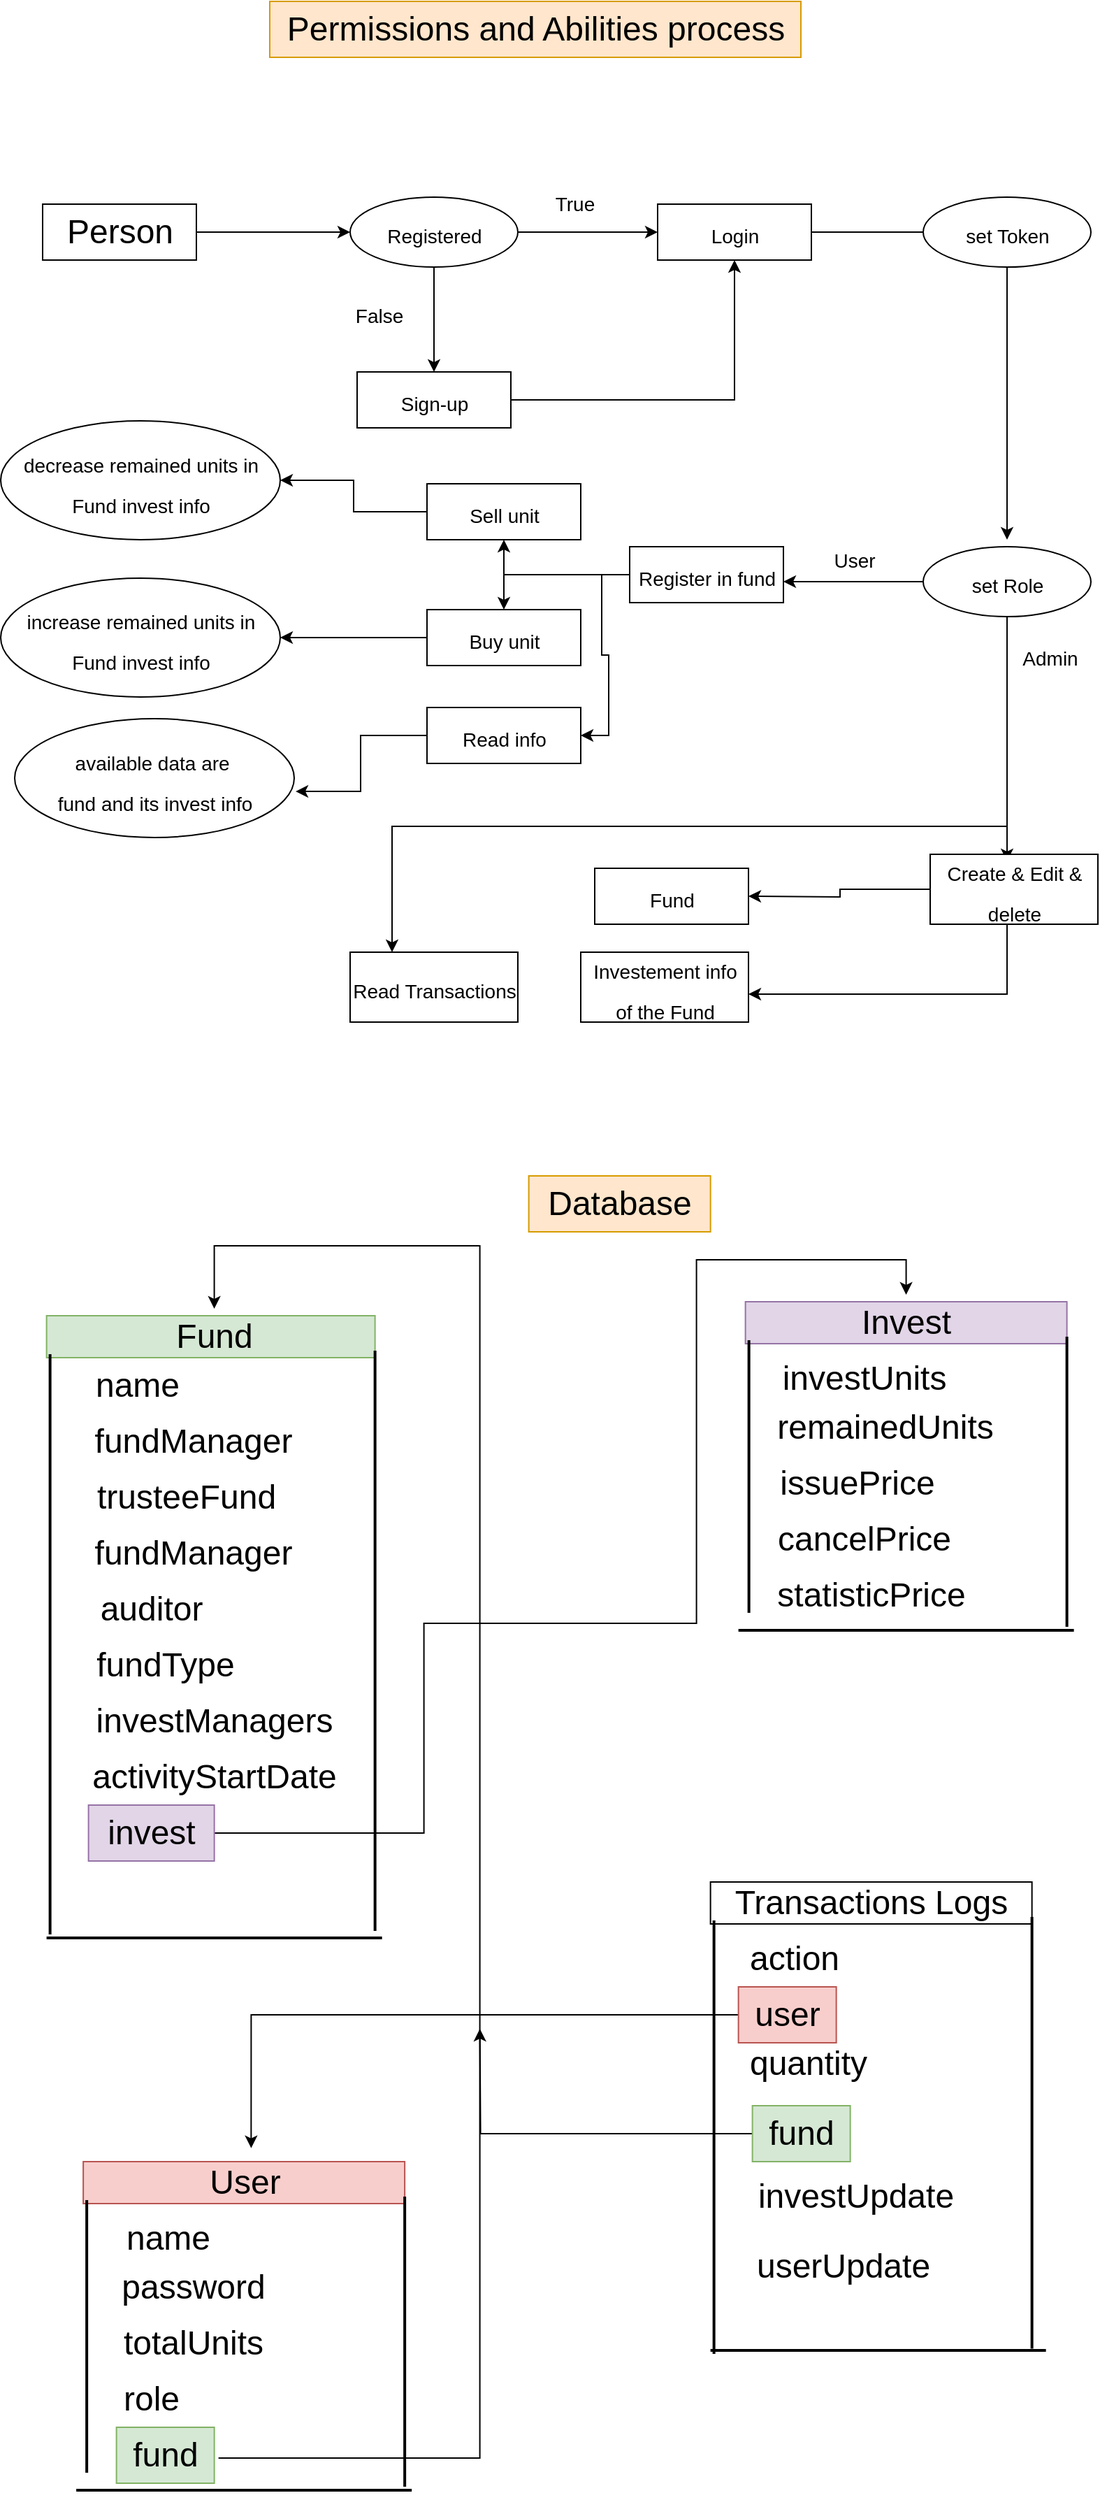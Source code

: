 <mxfile version="20.8.13" type="device"><diagram name="Page-1" id="LyAxVbyUVLiHoewifGxj"><mxGraphModel dx="2868" dy="1512" grid="1" gridSize="10" guides="1" tooltips="1" connect="1" arrows="1" fold="1" page="1" pageScale="1" pageWidth="850" pageHeight="1100" math="0" shadow="0"><root><mxCell id="0"/><mxCell id="1" parent="0"/><mxCell id="UWMNc9XFfDr79_-iDSWN-5" style="edgeStyle=orthogonalEdgeStyle;rounded=0;orthogonalLoop=1;jettySize=auto;html=1;entryX=0;entryY=0.5;entryDx=0;entryDy=0;fontSize=14;" edge="1" parent="1" source="UWMNc9XFfDr79_-iDSWN-3" target="UWMNc9XFfDr79_-iDSWN-4"><mxGeometry relative="1" as="geometry"/></mxCell><mxCell id="UWMNc9XFfDr79_-iDSWN-3" value="Person" style="rounded=0;whiteSpace=wrap;html=1;fontSize=24;" vertex="1" parent="1"><mxGeometry x="67.5" y="215" width="110" height="40" as="geometry"/></mxCell><mxCell id="UWMNc9XFfDr79_-iDSWN-6" style="edgeStyle=orthogonalEdgeStyle;rounded=0;orthogonalLoop=1;jettySize=auto;html=1;fontSize=14;" edge="1" parent="1" source="UWMNc9XFfDr79_-iDSWN-4"><mxGeometry relative="1" as="geometry"><mxPoint x="347.5" y="335" as="targetPoint"/></mxGeometry></mxCell><mxCell id="UWMNc9XFfDr79_-iDSWN-7" style="edgeStyle=orthogonalEdgeStyle;rounded=0;orthogonalLoop=1;jettySize=auto;html=1;fontSize=14;" edge="1" parent="1" source="UWMNc9XFfDr79_-iDSWN-4"><mxGeometry relative="1" as="geometry"><mxPoint x="507.5" y="235" as="targetPoint"/></mxGeometry></mxCell><mxCell id="UWMNc9XFfDr79_-iDSWN-4" value="&lt;font style=&quot;font-size: 14px;&quot;&gt;Registered&lt;/font&gt;" style="ellipse;whiteSpace=wrap;html=1;fontSize=24;" vertex="1" parent="1"><mxGeometry x="287.5" y="210" width="120" height="50" as="geometry"/></mxCell><mxCell id="UWMNc9XFfDr79_-iDSWN-8" value="True" style="text;html=1;align=center;verticalAlign=middle;resizable=0;points=[];autosize=1;strokeColor=none;fillColor=none;fontSize=14;" vertex="1" parent="1"><mxGeometry x="422.5" y="200" width="50" height="30" as="geometry"/></mxCell><mxCell id="UWMNc9XFfDr79_-iDSWN-9" value="False" style="text;html=1;align=center;verticalAlign=middle;resizable=0;points=[];autosize=1;strokeColor=none;fillColor=none;fontSize=14;" vertex="1" parent="1"><mxGeometry x="277.5" y="280" width="60" height="30" as="geometry"/></mxCell><mxCell id="UWMNc9XFfDr79_-iDSWN-14" style="edgeStyle=orthogonalEdgeStyle;rounded=0;orthogonalLoop=1;jettySize=auto;html=1;fontSize=14;" edge="1" parent="1" source="UWMNc9XFfDr79_-iDSWN-11"><mxGeometry relative="1" as="geometry"><mxPoint x="707.5" y="235" as="targetPoint"/></mxGeometry></mxCell><mxCell id="UWMNc9XFfDr79_-iDSWN-11" value="&lt;font style=&quot;font-size: 14px;&quot;&gt;Login&lt;/font&gt;" style="rounded=0;whiteSpace=wrap;html=1;fontSize=24;" vertex="1" parent="1"><mxGeometry x="507.5" y="215" width="110" height="40" as="geometry"/></mxCell><mxCell id="UWMNc9XFfDr79_-iDSWN-13" style="edgeStyle=orthogonalEdgeStyle;rounded=0;orthogonalLoop=1;jettySize=auto;html=1;entryX=0.5;entryY=1;entryDx=0;entryDy=0;fontSize=14;" edge="1" parent="1" source="UWMNc9XFfDr79_-iDSWN-12" target="UWMNc9XFfDr79_-iDSWN-11"><mxGeometry relative="1" as="geometry"/></mxCell><mxCell id="UWMNc9XFfDr79_-iDSWN-12" value="&lt;font style=&quot;font-size: 14px;&quot;&gt;Sign-up&lt;/font&gt;" style="rounded=0;whiteSpace=wrap;html=1;fontSize=24;" vertex="1" parent="1"><mxGeometry x="292.5" y="335" width="110" height="40" as="geometry"/></mxCell><mxCell id="UWMNc9XFfDr79_-iDSWN-17" style="edgeStyle=orthogonalEdgeStyle;rounded=0;orthogonalLoop=1;jettySize=auto;html=1;fontSize=14;" edge="1" parent="1" source="UWMNc9XFfDr79_-iDSWN-15"><mxGeometry relative="1" as="geometry"><mxPoint x="757.5" y="455" as="targetPoint"/></mxGeometry></mxCell><mxCell id="UWMNc9XFfDr79_-iDSWN-15" value="&lt;span style=&quot;font-size: 14px;&quot;&gt;set Token&lt;/span&gt;" style="ellipse;whiteSpace=wrap;html=1;fontSize=24;" vertex="1" parent="1"><mxGeometry x="697.5" y="210" width="120" height="50" as="geometry"/></mxCell><mxCell id="UWMNc9XFfDr79_-iDSWN-22" style="edgeStyle=orthogonalEdgeStyle;rounded=0;orthogonalLoop=1;jettySize=auto;html=1;fontSize=14;" edge="1" parent="1" source="UWMNc9XFfDr79_-iDSWN-21"><mxGeometry relative="1" as="geometry"><mxPoint x="597.5" y="485" as="targetPoint"/></mxGeometry></mxCell><mxCell id="UWMNc9XFfDr79_-iDSWN-24" style="edgeStyle=orthogonalEdgeStyle;rounded=0;orthogonalLoop=1;jettySize=auto;html=1;fontSize=14;" edge="1" parent="1" source="UWMNc9XFfDr79_-iDSWN-21"><mxGeometry relative="1" as="geometry"><mxPoint x="757.5" y="685" as="targetPoint"/></mxGeometry></mxCell><mxCell id="UWMNc9XFfDr79_-iDSWN-57" style="edgeStyle=orthogonalEdgeStyle;rounded=0;orthogonalLoop=1;jettySize=auto;html=1;exitX=0.5;exitY=1;exitDx=0;exitDy=0;entryX=0.25;entryY=0;entryDx=0;entryDy=0;fontSize=24;" edge="1" parent="1" source="UWMNc9XFfDr79_-iDSWN-21" target="UWMNc9XFfDr79_-iDSWN-55"><mxGeometry relative="1" as="geometry"><Array as="points"><mxPoint x="757.5" y="660"/><mxPoint x="317.5" y="660"/></Array></mxGeometry></mxCell><mxCell id="UWMNc9XFfDr79_-iDSWN-21" value="&lt;span style=&quot;font-size: 14px;&quot;&gt;set Role&lt;/span&gt;" style="ellipse;whiteSpace=wrap;html=1;fontSize=24;" vertex="1" parent="1"><mxGeometry x="697.5" y="460" width="120" height="50" as="geometry"/></mxCell><mxCell id="UWMNc9XFfDr79_-iDSWN-23" value="User" style="text;html=1;align=center;verticalAlign=middle;resizable=0;points=[];autosize=1;strokeColor=none;fillColor=none;fontSize=14;" vertex="1" parent="1"><mxGeometry x="622.5" y="455" width="50" height="30" as="geometry"/></mxCell><mxCell id="UWMNc9XFfDr79_-iDSWN-25" value="Admin" style="text;html=1;align=center;verticalAlign=middle;resizable=0;points=[];autosize=1;strokeColor=none;fillColor=none;fontSize=14;" vertex="1" parent="1"><mxGeometry x="757.5" y="525" width="60" height="30" as="geometry"/></mxCell><mxCell id="UWMNc9XFfDr79_-iDSWN-34" style="edgeStyle=orthogonalEdgeStyle;rounded=0;orthogonalLoop=1;jettySize=auto;html=1;fontSize=14;entryX=1;entryY=0.5;entryDx=0;entryDy=0;" edge="1" parent="1" source="UWMNc9XFfDr79_-iDSWN-27" target="UWMNc9XFfDr79_-iDSWN-36"><mxGeometry relative="1" as="geometry"><mxPoint x="257.5" y="435" as="targetPoint"/></mxGeometry></mxCell><mxCell id="UWMNc9XFfDr79_-iDSWN-27" value="&lt;font style=&quot;font-size: 14px;&quot;&gt;Sell unit&lt;/font&gt;" style="rounded=0;whiteSpace=wrap;html=1;fontSize=24;" vertex="1" parent="1"><mxGeometry x="342.5" y="415" width="110" height="40" as="geometry"/></mxCell><mxCell id="UWMNc9XFfDr79_-iDSWN-35" style="edgeStyle=orthogonalEdgeStyle;rounded=0;orthogonalLoop=1;jettySize=auto;html=1;fontSize=14;entryX=1;entryY=0.5;entryDx=0;entryDy=0;" edge="1" parent="1" source="UWMNc9XFfDr79_-iDSWN-28" target="UWMNc9XFfDr79_-iDSWN-38"><mxGeometry relative="1" as="geometry"><mxPoint x="257.5" y="525" as="targetPoint"/></mxGeometry></mxCell><mxCell id="UWMNc9XFfDr79_-iDSWN-28" value="&lt;font style=&quot;font-size: 14px;&quot;&gt;Buy unit&lt;/font&gt;" style="rounded=0;whiteSpace=wrap;html=1;fontSize=24;" vertex="1" parent="1"><mxGeometry x="342.5" y="505" width="110" height="40" as="geometry"/></mxCell><mxCell id="UWMNc9XFfDr79_-iDSWN-31" style="edgeStyle=orthogonalEdgeStyle;rounded=0;orthogonalLoop=1;jettySize=auto;html=1;entryX=0.5;entryY=1;entryDx=0;entryDy=0;fontSize=14;" edge="1" parent="1" source="UWMNc9XFfDr79_-iDSWN-29" target="UWMNc9XFfDr79_-iDSWN-27"><mxGeometry relative="1" as="geometry"/></mxCell><mxCell id="UWMNc9XFfDr79_-iDSWN-32" style="edgeStyle=orthogonalEdgeStyle;rounded=0;orthogonalLoop=1;jettySize=auto;html=1;exitX=0;exitY=0.5;exitDx=0;exitDy=0;entryX=0.5;entryY=0;entryDx=0;entryDy=0;fontSize=14;" edge="1" parent="1" source="UWMNc9XFfDr79_-iDSWN-29" target="UWMNc9XFfDr79_-iDSWN-28"><mxGeometry relative="1" as="geometry"/></mxCell><mxCell id="UWMNc9XFfDr79_-iDSWN-47" style="edgeStyle=orthogonalEdgeStyle;rounded=0;orthogonalLoop=1;jettySize=auto;html=1;exitX=0;exitY=0.5;exitDx=0;exitDy=0;entryX=1;entryY=0.5;entryDx=0;entryDy=0;fontSize=11;" edge="1" parent="1" source="UWMNc9XFfDr79_-iDSWN-29" target="UWMNc9XFfDr79_-iDSWN-40"><mxGeometry relative="1" as="geometry"/></mxCell><mxCell id="UWMNc9XFfDr79_-iDSWN-29" value="&lt;font style=&quot;font-size: 14px;&quot;&gt;Register in fund&lt;/font&gt;" style="rounded=0;whiteSpace=wrap;html=1;fontSize=24;" vertex="1" parent="1"><mxGeometry x="487.5" y="460" width="110" height="40" as="geometry"/></mxCell><mxCell id="UWMNc9XFfDr79_-iDSWN-36" value="&lt;span style=&quot;font-size: 14px;&quot;&gt;decrease remained units in Fund invest info&lt;/span&gt;" style="ellipse;whiteSpace=wrap;html=1;fontSize=24;" vertex="1" parent="1"><mxGeometry x="37.5" y="370" width="200" height="85" as="geometry"/></mxCell><mxCell id="UWMNc9XFfDr79_-iDSWN-38" value="&lt;span style=&quot;font-size: 14px;&quot;&gt;increase remained units in Fund invest info&lt;/span&gt;" style="ellipse;whiteSpace=wrap;html=1;fontSize=24;" vertex="1" parent="1"><mxGeometry x="37.5" y="482.5" width="200" height="85" as="geometry"/></mxCell><mxCell id="UWMNc9XFfDr79_-iDSWN-46" style="edgeStyle=orthogonalEdgeStyle;rounded=0;orthogonalLoop=1;jettySize=auto;html=1;entryX=1.005;entryY=0.612;entryDx=0;entryDy=0;entryPerimeter=0;fontSize=11;" edge="1" parent="1" source="UWMNc9XFfDr79_-iDSWN-40" target="UWMNc9XFfDr79_-iDSWN-45"><mxGeometry relative="1" as="geometry"/></mxCell><mxCell id="UWMNc9XFfDr79_-iDSWN-40" value="&lt;font style=&quot;font-size: 14px;&quot;&gt;Read info&lt;/font&gt;" style="rounded=0;whiteSpace=wrap;html=1;fontSize=24;" vertex="1" parent="1"><mxGeometry x="342.5" y="575" width="110" height="40" as="geometry"/></mxCell><mxCell id="UWMNc9XFfDr79_-iDSWN-45" value="&lt;span style=&quot;font-size: 14px;&quot;&gt;available data are&amp;nbsp;&lt;br&gt;fund and its invest info&lt;br&gt;&lt;/span&gt;" style="ellipse;whiteSpace=wrap;html=1;fontSize=24;" vertex="1" parent="1"><mxGeometry x="47.5" y="583" width="200" height="85" as="geometry"/></mxCell><mxCell id="UWMNc9XFfDr79_-iDSWN-49" style="edgeStyle=orthogonalEdgeStyle;rounded=0;orthogonalLoop=1;jettySize=auto;html=1;fontSize=11;" edge="1" parent="1" source="UWMNc9XFfDr79_-iDSWN-48"><mxGeometry relative="1" as="geometry"><mxPoint x="572.5" y="710" as="targetPoint"/></mxGeometry></mxCell><mxCell id="UWMNc9XFfDr79_-iDSWN-50" style="edgeStyle=orthogonalEdgeStyle;rounded=0;orthogonalLoop=1;jettySize=auto;html=1;exitX=0.5;exitY=1;exitDx=0;exitDy=0;fontSize=11;" edge="1" parent="1" source="UWMNc9XFfDr79_-iDSWN-48"><mxGeometry relative="1" as="geometry"><mxPoint x="572.5" y="780" as="targetPoint"/><Array as="points"><mxPoint x="757.5" y="780"/></Array></mxGeometry></mxCell><mxCell id="UWMNc9XFfDr79_-iDSWN-48" value="&lt;font style=&quot;font-size: 14px;&quot;&gt;Create &amp;amp; Edit &amp;amp; delete&lt;/font&gt;" style="rounded=0;whiteSpace=wrap;html=1;fontSize=24;" vertex="1" parent="1"><mxGeometry x="702.5" y="680" width="120" height="50" as="geometry"/></mxCell><mxCell id="UWMNc9XFfDr79_-iDSWN-51" value="&lt;font style=&quot;font-size: 14px;&quot;&gt;Fund&lt;/font&gt;" style="rounded=0;whiteSpace=wrap;html=1;fontSize=24;" vertex="1" parent="1"><mxGeometry x="462.5" y="690" width="110" height="40" as="geometry"/></mxCell><mxCell id="UWMNc9XFfDr79_-iDSWN-52" value="&lt;span style=&quot;font-size: 14px;&quot;&gt;Investement info of the Fund&lt;/span&gt;" style="rounded=0;whiteSpace=wrap;html=1;fontSize=24;" vertex="1" parent="1"><mxGeometry x="452.5" y="750" width="120" height="50" as="geometry"/></mxCell><mxCell id="UWMNc9XFfDr79_-iDSWN-55" value="&lt;span style=&quot;font-size: 14px;&quot;&gt;Read Transactions&lt;/span&gt;" style="rounded=0;whiteSpace=wrap;html=1;fontSize=24;" vertex="1" parent="1"><mxGeometry x="287.5" y="750" width="120" height="50" as="geometry"/></mxCell><mxCell id="UWMNc9XFfDr79_-iDSWN-56" value="&lt;font style=&quot;font-size: 24px;&quot;&gt;Permissions and Abilities process&lt;/font&gt;" style="text;html=1;align=center;verticalAlign=middle;resizable=0;points=[];autosize=1;strokeColor=#d79b00;fillColor=#ffe6cc;fontSize=11;" vertex="1" parent="1"><mxGeometry x="230" y="70" width="380" height="40" as="geometry"/></mxCell><mxCell id="UWMNc9XFfDr79_-iDSWN-62" value="&lt;font style=&quot;font-size: 24px;&quot;&gt;Database&lt;/font&gt;" style="text;html=1;align=center;verticalAlign=middle;resizable=0;points=[];autosize=1;strokeColor=#d79b00;fillColor=#ffe6cc;fontSize=11;" vertex="1" parent="1"><mxGeometry x="415.32" y="910" width="130" height="40" as="geometry"/></mxCell><mxCell id="UWMNc9XFfDr79_-iDSWN-67" value="" style="verticalLabelPosition=bottom;verticalAlign=top;html=1;shape=mxgraph.basic.rect;fillColor2=none;strokeWidth=1;size=20;indent=5;fontSize=24;fillColor=#d5e8d4;strokeColor=#82b366;" vertex="1" parent="1"><mxGeometry x="70.32" y="1010" width="235" height="30" as="geometry"/></mxCell><mxCell id="UWMNc9XFfDr79_-iDSWN-68" value="Fund" style="text;html=1;align=center;verticalAlign=middle;resizable=0;points=[];autosize=1;strokeColor=none;fillColor=none;fontSize=24;" vertex="1" parent="1"><mxGeometry x="150.32" y="1005" width="80" height="40" as="geometry"/></mxCell><mxCell id="UWMNc9XFfDr79_-iDSWN-77" value="fundManager" style="text;html=1;align=center;verticalAlign=middle;resizable=0;points=[];autosize=1;strokeColor=none;fillColor=none;fontSize=24;" vertex="1" parent="1"><mxGeometry x="95.32" y="1080" width="160" height="40" as="geometry"/></mxCell><mxCell id="UWMNc9XFfDr79_-iDSWN-78" value="name" style="text;html=1;align=center;verticalAlign=middle;resizable=0;points=[];autosize=1;strokeColor=none;fillColor=none;fontSize=24;" vertex="1" parent="1"><mxGeometry x="95.32" y="1040" width="80" height="40" as="geometry"/></mxCell><mxCell id="UWMNc9XFfDr79_-iDSWN-79" value="trusteeFund" style="text;html=1;align=center;verticalAlign=middle;resizable=0;points=[];autosize=1;strokeColor=none;fillColor=none;fontSize=24;" vertex="1" parent="1"><mxGeometry x="95.32" y="1120" width="150" height="40" as="geometry"/></mxCell><mxCell id="UWMNc9XFfDr79_-iDSWN-80" value="fundManager" style="text;html=1;align=center;verticalAlign=middle;resizable=0;points=[];autosize=1;strokeColor=none;fillColor=none;fontSize=24;" vertex="1" parent="1"><mxGeometry x="95.32" y="1160" width="160" height="40" as="geometry"/></mxCell><mxCell id="UWMNc9XFfDr79_-iDSWN-81" value="auditor" style="text;html=1;align=center;verticalAlign=middle;resizable=0;points=[];autosize=1;strokeColor=none;fillColor=none;fontSize=24;" vertex="1" parent="1"><mxGeometry x="95.32" y="1200" width="100" height="40" as="geometry"/></mxCell><mxCell id="UWMNc9XFfDr79_-iDSWN-82" value="fundType" style="text;html=1;align=center;verticalAlign=middle;resizable=0;points=[];autosize=1;strokeColor=none;fillColor=none;fontSize=24;" vertex="1" parent="1"><mxGeometry x="95.32" y="1240" width="120" height="40" as="geometry"/></mxCell><mxCell id="UWMNc9XFfDr79_-iDSWN-89" value="investManagers" style="text;html=1;align=center;verticalAlign=middle;resizable=0;points=[];autosize=1;strokeColor=none;fillColor=none;fontSize=24;" vertex="1" parent="1"><mxGeometry x="95.32" y="1280" width="190" height="40" as="geometry"/></mxCell><mxCell id="UWMNc9XFfDr79_-iDSWN-90" value="activityStartDate" style="text;html=1;align=center;verticalAlign=middle;resizable=0;points=[];autosize=1;strokeColor=none;fillColor=none;fontSize=24;" vertex="1" parent="1"><mxGeometry x="90.32" y="1320" width="200" height="40" as="geometry"/></mxCell><mxCell id="UWMNc9XFfDr79_-iDSWN-115" style="edgeStyle=orthogonalEdgeStyle;rounded=0;orthogonalLoop=1;jettySize=auto;html=1;fontSize=14;" edge="1" parent="1" source="UWMNc9XFfDr79_-iDSWN-91" target="UWMNc9XFfDr79_-iDSWN-100"><mxGeometry relative="1" as="geometry"><Array as="points"><mxPoint x="340.32" y="1380"/><mxPoint x="340.32" y="1230"/><mxPoint x="535.32" y="1230"/><mxPoint x="535.32" y="970"/><mxPoint x="685.32" y="970"/></Array></mxGeometry></mxCell><mxCell id="UWMNc9XFfDr79_-iDSWN-91" value="invest" style="text;html=1;align=center;verticalAlign=middle;resizable=0;points=[];autosize=1;strokeColor=#9673a6;fillColor=#e1d5e7;fontSize=24;" vertex="1" parent="1"><mxGeometry x="100.32" y="1360" width="90" height="40" as="geometry"/></mxCell><mxCell id="UWMNc9XFfDr79_-iDSWN-94" value="" style="line;strokeWidth=2;html=1;fontSize=14;" vertex="1" parent="1"><mxGeometry x="70.32" y="1450" width="240" height="10" as="geometry"/></mxCell><mxCell id="UWMNc9XFfDr79_-iDSWN-95" value="" style="line;strokeWidth=2;html=1;fontSize=14;rotation=90;" vertex="1" parent="1"><mxGeometry x="97.82" y="1237.5" width="415" height="10" as="geometry"/></mxCell><mxCell id="UWMNc9XFfDr79_-iDSWN-98" value="" style="line;strokeWidth=2;html=1;fontSize=14;rotation=90;" vertex="1" parent="1"><mxGeometry x="-134.68" y="1240" width="415" height="10" as="geometry"/></mxCell><mxCell id="UWMNc9XFfDr79_-iDSWN-99" value="" style="verticalLabelPosition=bottom;verticalAlign=top;html=1;shape=mxgraph.basic.rect;fillColor2=none;strokeWidth=1;size=20;indent=5;fontSize=24;fillColor=#e1d5e7;strokeColor=#9673a6;" vertex="1" parent="1"><mxGeometry x="570.32" y="1000" width="230" height="30" as="geometry"/></mxCell><mxCell id="UWMNc9XFfDr79_-iDSWN-100" value="Invest" style="text;html=1;align=center;verticalAlign=middle;resizable=0;points=[];autosize=1;strokeColor=none;fillColor=none;fontSize=24;" vertex="1" parent="1"><mxGeometry x="640.32" y="995" width="90" height="40" as="geometry"/></mxCell><mxCell id="UWMNc9XFfDr79_-iDSWN-101" value="remainedUnits" style="text;html=1;align=center;verticalAlign=middle;resizable=0;points=[];autosize=1;strokeColor=none;fillColor=none;fontSize=24;" vertex="1" parent="1"><mxGeometry x="580.32" y="1070" width="180" height="40" as="geometry"/></mxCell><mxCell id="UWMNc9XFfDr79_-iDSWN-102" value="investUnits" style="text;html=1;align=center;verticalAlign=middle;resizable=0;points=[];autosize=1;strokeColor=none;fillColor=none;fontSize=24;" vertex="1" parent="1"><mxGeometry x="585.32" y="1035" width="140" height="40" as="geometry"/></mxCell><mxCell id="UWMNc9XFfDr79_-iDSWN-103" value="issuePrice" style="text;html=1;align=center;verticalAlign=middle;resizable=0;points=[];autosize=1;strokeColor=none;fillColor=none;fontSize=24;" vertex="1" parent="1"><mxGeometry x="585.32" y="1110" width="130" height="40" as="geometry"/></mxCell><mxCell id="UWMNc9XFfDr79_-iDSWN-104" value="cancelPrice" style="text;html=1;align=center;verticalAlign=middle;resizable=0;points=[];autosize=1;strokeColor=none;fillColor=none;fontSize=24;" vertex="1" parent="1"><mxGeometry x="580.32" y="1150" width="150" height="40" as="geometry"/></mxCell><mxCell id="UWMNc9XFfDr79_-iDSWN-105" value="statisticPrice" style="text;html=1;align=center;verticalAlign=middle;resizable=0;points=[];autosize=1;strokeColor=none;fillColor=none;fontSize=24;" vertex="1" parent="1"><mxGeometry x="580.32" y="1190" width="160" height="40" as="geometry"/></mxCell><mxCell id="UWMNc9XFfDr79_-iDSWN-110" value="" style="line;strokeWidth=2;html=1;fontSize=14;" vertex="1" parent="1"><mxGeometry x="565.32" y="1230" width="240" height="10" as="geometry"/></mxCell><mxCell id="UWMNc9XFfDr79_-iDSWN-111" value="" style="line;strokeWidth=2;html=1;fontSize=14;rotation=90;" vertex="1" parent="1"><mxGeometry x="696.57" y="1123.75" width="207.5" height="10" as="geometry"/></mxCell><mxCell id="UWMNc9XFfDr79_-iDSWN-112" value="" style="line;strokeWidth=2;html=1;fontSize=14;rotation=90;" vertex="1" parent="1"><mxGeometry x="475.32" y="1120" width="195" height="10" as="geometry"/></mxCell><mxCell id="UWMNc9XFfDr79_-iDSWN-116" value="" style="verticalLabelPosition=bottom;verticalAlign=top;html=1;shape=mxgraph.basic.rect;fillColor2=none;strokeWidth=1;size=20;indent=5;fontSize=24;fillColor=#f8cecc;strokeColor=#b85450;" vertex="1" parent="1"><mxGeometry x="96.57" y="1615" width="230" height="30" as="geometry"/></mxCell><mxCell id="UWMNc9XFfDr79_-iDSWN-126" style="edgeStyle=orthogonalEdgeStyle;rounded=0;orthogonalLoop=1;jettySize=auto;html=1;fontSize=14;exitX=1.043;exitY=0.55;exitDx=0;exitDy=0;exitPerimeter=0;" edge="1" parent="1" source="UWMNc9XFfDr79_-iDSWN-122" target="UWMNc9XFfDr79_-iDSWN-68"><mxGeometry relative="1" as="geometry"><Array as="points"><mxPoint x="380.32" y="1827"/><mxPoint x="380.32" y="960"/><mxPoint x="190.32" y="960"/></Array></mxGeometry></mxCell><mxCell id="UWMNc9XFfDr79_-iDSWN-117" value="User" style="text;html=1;align=center;verticalAlign=middle;resizable=0;points=[];autosize=1;strokeColor=none;fillColor=none;fontSize=24;" vertex="1" parent="1"><mxGeometry x="176.57" y="1610" width="70" height="40" as="geometry"/></mxCell><mxCell id="UWMNc9XFfDr79_-iDSWN-118" value="password" style="text;html=1;align=center;verticalAlign=middle;resizable=0;points=[];autosize=1;strokeColor=none;fillColor=none;fontSize=24;" vertex="1" parent="1"><mxGeometry x="110.32" y="1685" width="130" height="40" as="geometry"/></mxCell><mxCell id="UWMNc9XFfDr79_-iDSWN-119" value="name" style="text;html=1;align=center;verticalAlign=middle;resizable=0;points=[];autosize=1;strokeColor=none;fillColor=none;fontSize=24;" vertex="1" parent="1"><mxGeometry x="116.57" y="1650" width="80" height="40" as="geometry"/></mxCell><mxCell id="UWMNc9XFfDr79_-iDSWN-120" value="totalUnits" style="text;html=1;align=center;verticalAlign=middle;resizable=0;points=[];autosize=1;strokeColor=none;fillColor=none;fontSize=24;" vertex="1" parent="1"><mxGeometry x="115.32" y="1725" width="120" height="40" as="geometry"/></mxCell><mxCell id="UWMNc9XFfDr79_-iDSWN-121" value="role" style="text;html=1;align=center;verticalAlign=middle;resizable=0;points=[];autosize=1;strokeColor=none;fillColor=none;fontSize=24;" vertex="1" parent="1"><mxGeometry x="115.32" y="1765" width="60" height="40" as="geometry"/></mxCell><mxCell id="UWMNc9XFfDr79_-iDSWN-122" value="fund" style="text;html=1;align=center;verticalAlign=middle;resizable=0;points=[];autosize=1;strokeColor=#82b366;fillColor=#d5e8d4;fontSize=24;" vertex="1" parent="1"><mxGeometry x="120.32" y="1805" width="70" height="40" as="geometry"/></mxCell><mxCell id="UWMNc9XFfDr79_-iDSWN-123" value="" style="line;strokeWidth=2;html=1;fontSize=14;" vertex="1" parent="1"><mxGeometry x="91.57" y="1845" width="240" height="10" as="geometry"/></mxCell><mxCell id="UWMNc9XFfDr79_-iDSWN-124" value="" style="line;strokeWidth=2;html=1;fontSize=14;rotation=90;" vertex="1" parent="1"><mxGeometry x="222.82" y="1738.75" width="207.5" height="10" as="geometry"/></mxCell><mxCell id="UWMNc9XFfDr79_-iDSWN-125" value="" style="line;strokeWidth=2;html=1;fontSize=14;rotation=90;" vertex="1" parent="1"><mxGeometry x="1.57" y="1735" width="195" height="10" as="geometry"/></mxCell><mxCell id="UWMNc9XFfDr79_-iDSWN-127" value="" style="verticalLabelPosition=bottom;verticalAlign=top;html=1;shape=mxgraph.basic.rect;fillColor2=none;strokeWidth=1;size=20;indent=5;fontSize=24;" vertex="1" parent="1"><mxGeometry x="545.32" y="1415" width="230" height="30" as="geometry"/></mxCell><mxCell id="UWMNc9XFfDr79_-iDSWN-128" value="Transactions Logs" style="text;html=1;align=center;verticalAlign=middle;resizable=0;points=[];autosize=1;strokeColor=none;fillColor=none;fontSize=24;" vertex="1" parent="1"><mxGeometry x="550.32" y="1410" width="220" height="40" as="geometry"/></mxCell><mxCell id="UWMNc9XFfDr79_-iDSWN-141" style="edgeStyle=orthogonalEdgeStyle;rounded=0;orthogonalLoop=1;jettySize=auto;html=1;entryX=0.573;entryY=-0.117;entryDx=0;entryDy=0;entryPerimeter=0;fontSize=14;" edge="1" parent="1" source="UWMNc9XFfDr79_-iDSWN-129" target="UWMNc9XFfDr79_-iDSWN-117"><mxGeometry relative="1" as="geometry"/></mxCell><mxCell id="UWMNc9XFfDr79_-iDSWN-129" value="user" style="text;html=1;align=center;verticalAlign=middle;resizable=0;points=[];autosize=1;strokeColor=#b85450;fillColor=#f8cecc;fontSize=24;" vertex="1" parent="1"><mxGeometry x="565.32" y="1490" width="70" height="40" as="geometry"/></mxCell><mxCell id="UWMNc9XFfDr79_-iDSWN-130" value="action" style="text;html=1;align=center;verticalAlign=middle;resizable=0;points=[];autosize=1;strokeColor=none;fillColor=none;fontSize=24;" vertex="1" parent="1"><mxGeometry x="560.32" y="1450" width="90" height="40" as="geometry"/></mxCell><mxCell id="UWMNc9XFfDr79_-iDSWN-131" value="quantity" style="text;html=1;align=center;verticalAlign=middle;resizable=0;points=[];autosize=1;strokeColor=none;fillColor=none;fontSize=24;" vertex="1" parent="1"><mxGeometry x="560.32" y="1525" width="110" height="40" as="geometry"/></mxCell><mxCell id="UWMNc9XFfDr79_-iDSWN-140" style="edgeStyle=orthogonalEdgeStyle;rounded=0;orthogonalLoop=1;jettySize=auto;html=1;fontSize=14;" edge="1" parent="1" source="UWMNc9XFfDr79_-iDSWN-133"><mxGeometry relative="1" as="geometry"><mxPoint x="380.32" y="1520" as="targetPoint"/></mxGeometry></mxCell><mxCell id="UWMNc9XFfDr79_-iDSWN-133" value="fund" style="text;html=1;align=center;verticalAlign=middle;resizable=0;points=[];autosize=1;strokeColor=#82b366;fillColor=#d5e8d4;fontSize=24;" vertex="1" parent="1"><mxGeometry x="575.32" y="1575" width="70" height="40" as="geometry"/></mxCell><mxCell id="UWMNc9XFfDr79_-iDSWN-134" value="" style="line;strokeWidth=2;html=1;fontSize=14;" vertex="1" parent="1"><mxGeometry x="545.32" y="1745" width="240" height="10" as="geometry"/></mxCell><mxCell id="UWMNc9XFfDr79_-iDSWN-135" value="" style="line;strokeWidth=2;html=1;fontSize=14;rotation=90;" vertex="1" parent="1"><mxGeometry x="620.94" y="1589.38" width="308.75" height="10" as="geometry"/></mxCell><mxCell id="UWMNc9XFfDr79_-iDSWN-136" value="" style="line;strokeWidth=2;html=1;fontSize=14;rotation=90;" vertex="1" parent="1"><mxGeometry x="392.82" y="1592.5" width="310" height="10" as="geometry"/></mxCell><mxCell id="UWMNc9XFfDr79_-iDSWN-138" value="investUpdate" style="text;html=1;align=center;verticalAlign=middle;resizable=0;points=[];autosize=1;strokeColor=none;fillColor=none;fontSize=24;" vertex="1" parent="1"><mxGeometry x="569.07" y="1620" width="160" height="40" as="geometry"/></mxCell><mxCell id="UWMNc9XFfDr79_-iDSWN-139" value="userUpdate" style="text;html=1;align=center;verticalAlign=middle;resizable=0;points=[];autosize=1;strokeColor=none;fillColor=none;fontSize=24;" vertex="1" parent="1"><mxGeometry x="565.32" y="1670" width="150" height="40" as="geometry"/></mxCell></root></mxGraphModel></diagram></mxfile>